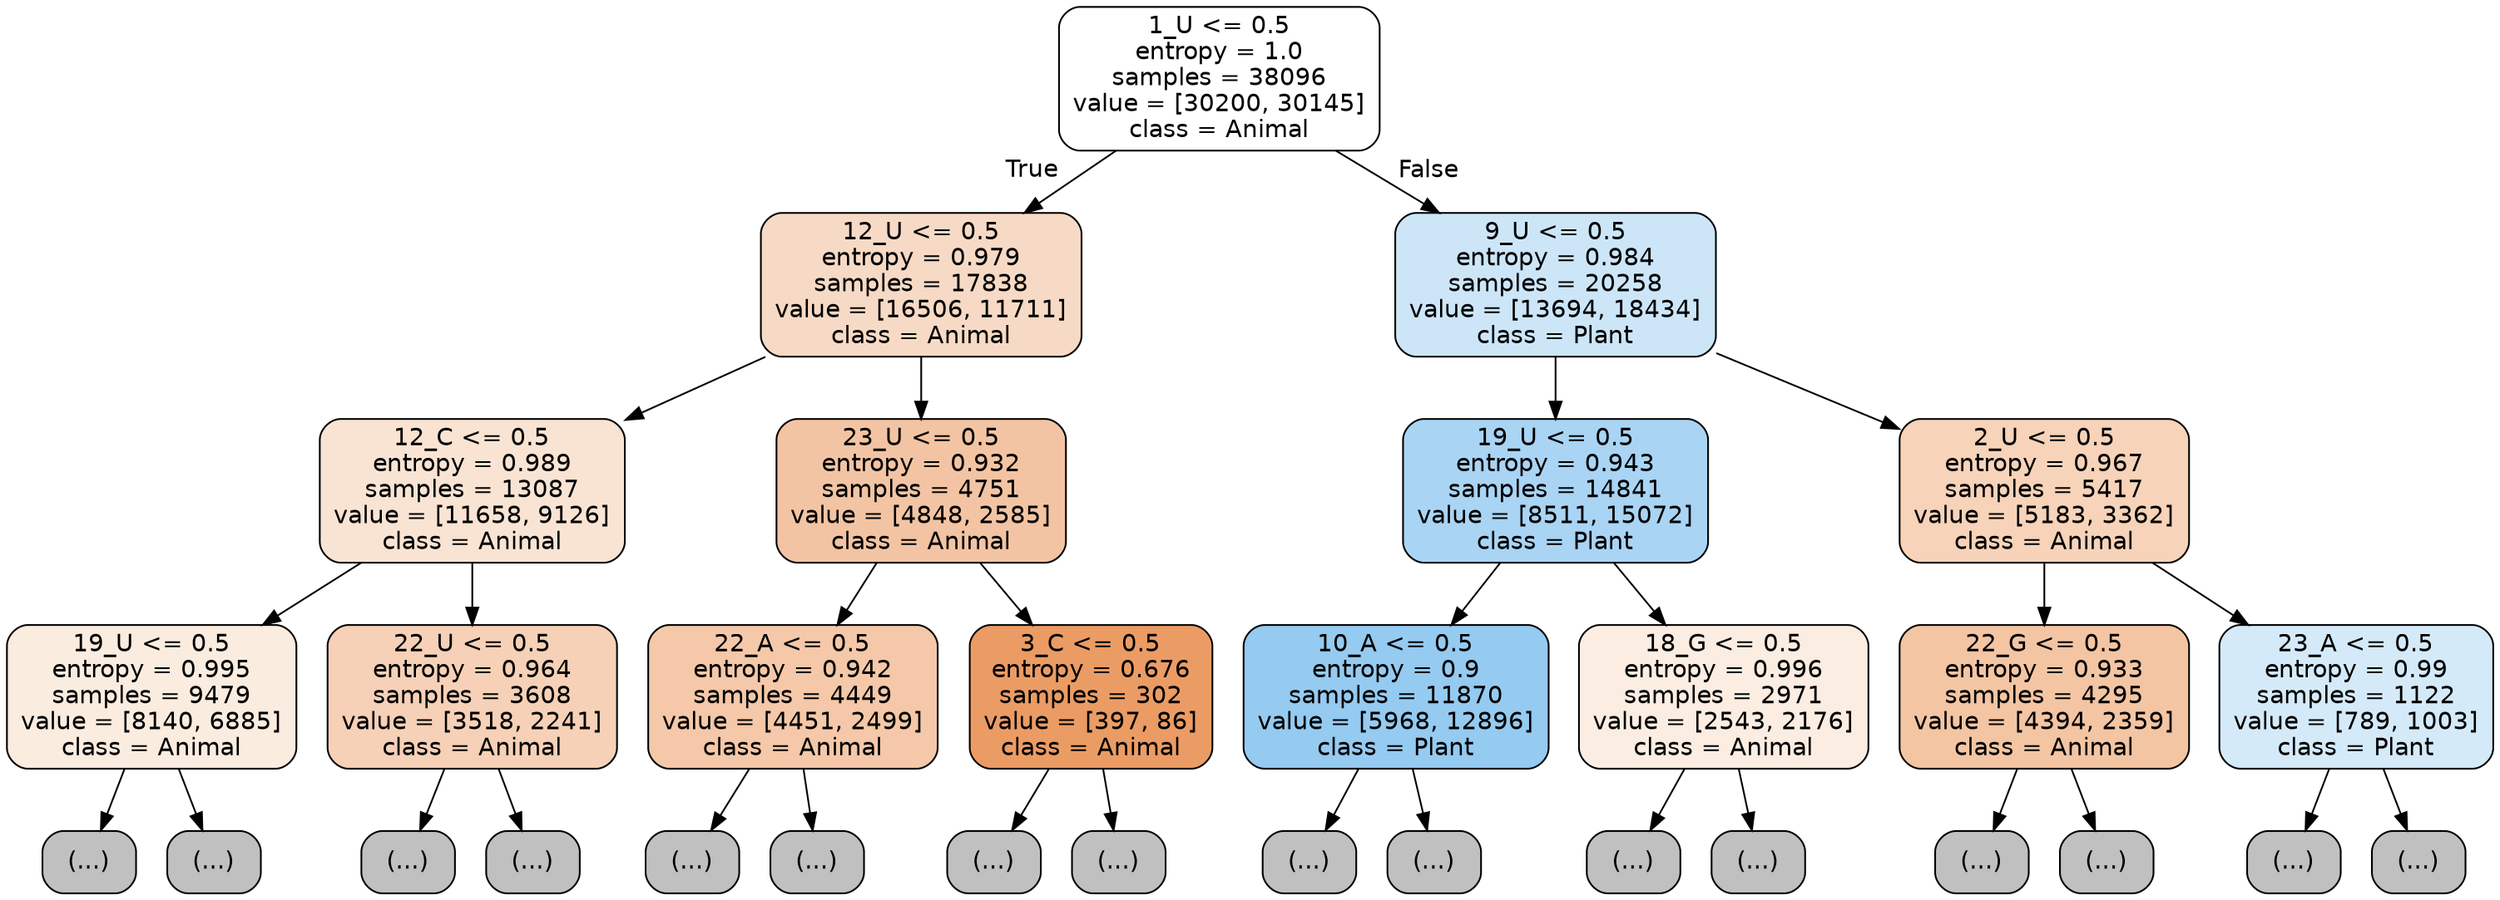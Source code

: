 digraph Tree {
node [shape=box, style="filled, rounded", color="black", fontname="helvetica"] ;
edge [fontname="helvetica"] ;
0 [label="1_U <= 0.5\nentropy = 1.0\nsamples = 38096\nvalue = [30200, 30145]\nclass = Animal", fillcolor="#ffffff"] ;
1 [label="12_U <= 0.5\nentropy = 0.979\nsamples = 17838\nvalue = [16506, 11711]\nclass = Animal", fillcolor="#f7dac5"] ;
0 -> 1 [labeldistance=2.5, labelangle=45, headlabel="True"] ;
2 [label="12_C <= 0.5\nentropy = 0.989\nsamples = 13087\nvalue = [11658, 9126]\nclass = Animal", fillcolor="#f9e4d4"] ;
1 -> 2 ;
3 [label="19_U <= 0.5\nentropy = 0.995\nsamples = 9479\nvalue = [8140, 6885]\nclass = Animal", fillcolor="#fbece0"] ;
2 -> 3 ;
4 [label="(...)", fillcolor="#C0C0C0"] ;
3 -> 4 ;
3657 [label="(...)", fillcolor="#C0C0C0"] ;
3 -> 3657 ;
4942 [label="22_U <= 0.5\nentropy = 0.964\nsamples = 3608\nvalue = [3518, 2241]\nclass = Animal", fillcolor="#f6d1b7"] ;
2 -> 4942 ;
4943 [label="(...)", fillcolor="#C0C0C0"] ;
4942 -> 4943 ;
6808 [label="(...)", fillcolor="#C0C0C0"] ;
4942 -> 6808 ;
6987 [label="23_U <= 0.5\nentropy = 0.932\nsamples = 4751\nvalue = [4848, 2585]\nclass = Animal", fillcolor="#f3c4a3"] ;
1 -> 6987 ;
6988 [label="22_A <= 0.5\nentropy = 0.942\nsamples = 4449\nvalue = [4451, 2499]\nclass = Animal", fillcolor="#f4c8a8"] ;
6987 -> 6988 ;
6989 [label="(...)", fillcolor="#C0C0C0"] ;
6988 -> 6989 ;
9170 [label="(...)", fillcolor="#C0C0C0"] ;
6988 -> 9170 ;
9431 [label="3_C <= 0.5\nentropy = 0.676\nsamples = 302\nvalue = [397, 86]\nclass = Animal", fillcolor="#eb9c64"] ;
6987 -> 9431 ;
9432 [label="(...)", fillcolor="#C0C0C0"] ;
9431 -> 9432 ;
9531 [label="(...)", fillcolor="#C0C0C0"] ;
9431 -> 9531 ;
9558 [label="9_U <= 0.5\nentropy = 0.984\nsamples = 20258\nvalue = [13694, 18434]\nclass = Plant", fillcolor="#cce6f8"] ;
0 -> 9558 [labeldistance=2.5, labelangle=-45, headlabel="False"] ;
9559 [label="19_U <= 0.5\nentropy = 0.943\nsamples = 14841\nvalue = [8511, 15072]\nclass = Plant", fillcolor="#a9d4f4"] ;
9558 -> 9559 ;
9560 [label="10_A <= 0.5\nentropy = 0.9\nsamples = 11870\nvalue = [5968, 12896]\nclass = Plant", fillcolor="#95caf1"] ;
9559 -> 9560 ;
9561 [label="(...)", fillcolor="#C0C0C0"] ;
9560 -> 9561 ;
12394 [label="(...)", fillcolor="#C0C0C0"] ;
9560 -> 12394 ;
13487 [label="18_G <= 0.5\nentropy = 0.996\nsamples = 2971\nvalue = [2543, 2176]\nclass = Animal", fillcolor="#fbede2"] ;
9559 -> 13487 ;
13488 [label="(...)", fillcolor="#C0C0C0"] ;
13487 -> 13488 ;
14509 [label="(...)", fillcolor="#C0C0C0"] ;
13487 -> 14509 ;
14842 [label="2_U <= 0.5\nentropy = 0.967\nsamples = 5417\nvalue = [5183, 3362]\nclass = Animal", fillcolor="#f6d3b9"] ;
9558 -> 14842 ;
14843 [label="22_G <= 0.5\nentropy = 0.933\nsamples = 4295\nvalue = [4394, 2359]\nclass = Animal", fillcolor="#f3c5a3"] ;
14842 -> 14843 ;
14844 [label="(...)", fillcolor="#C0C0C0"] ;
14843 -> 14844 ;
16211 [label="(...)", fillcolor="#C0C0C0"] ;
14843 -> 16211 ;
16368 [label="23_A <= 0.5\nentropy = 0.99\nsamples = 1122\nvalue = [789, 1003]\nclass = Plant", fillcolor="#d5eaf9"] ;
14842 -> 16368 ;
16369 [label="(...)", fillcolor="#C0C0C0"] ;
16368 -> 16369 ;
16904 [label="(...)", fillcolor="#C0C0C0"] ;
16368 -> 16904 ;
}